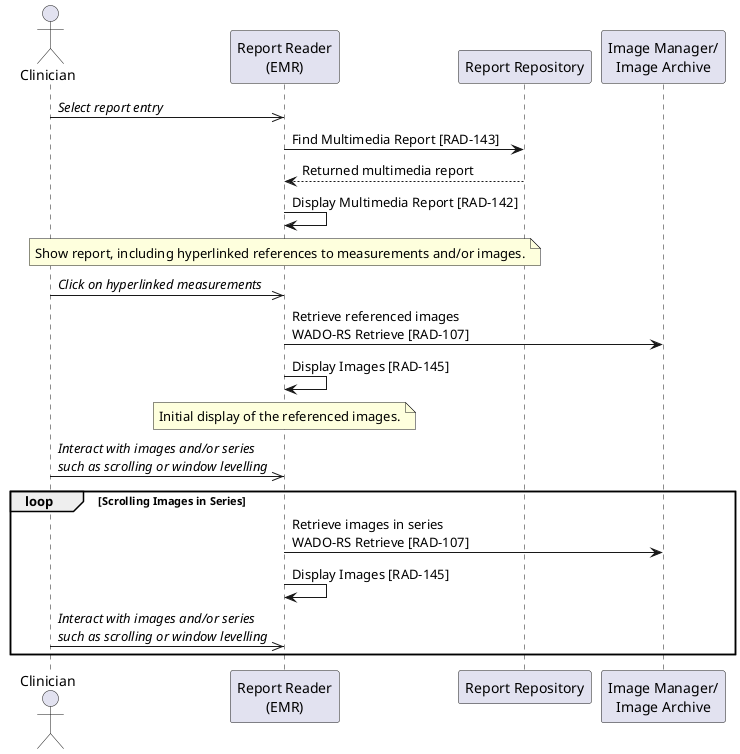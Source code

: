 @startuml

actor Clinician as Clinician

participant "Report Reader\n(EMR)" as Reader
participant "Report Repository" as Repo

participant "Image Manager/\nImage Archive" as Archive

Clinician->>Reader: //Select report entry//

Reader->Repo: Find Multimedia Report [RAD-143]
Repo-->Reader: Returned multimedia report
Reader->Reader: Display Multimedia Report [RAD-142]
note over Reader
Show report, including hyperlinked references to measurements and/or images.
end note

Clinician->>Reader: //Click on hyperlinked measurements//

Reader->Archive: Retrieve referenced images\nWADO-RS Retrieve [RAD-107]
Reader->Reader: Display Images [RAD-145]
note over Reader
Initial display of the referenced images.
end note

Clinician->>Reader: //Interact with images and/or series//\n//such as scrolling or window levelling//

loop Scrolling Images in Series
Reader->Archive: Retrieve images in series\nWADO-RS Retrieve [RAD-107]
Reader->Reader: Display Images [RAD-145]

Clinician->>Reader: //Interact with images and/or series//\n//such as scrolling or window levelling//
end loop

@enduml
